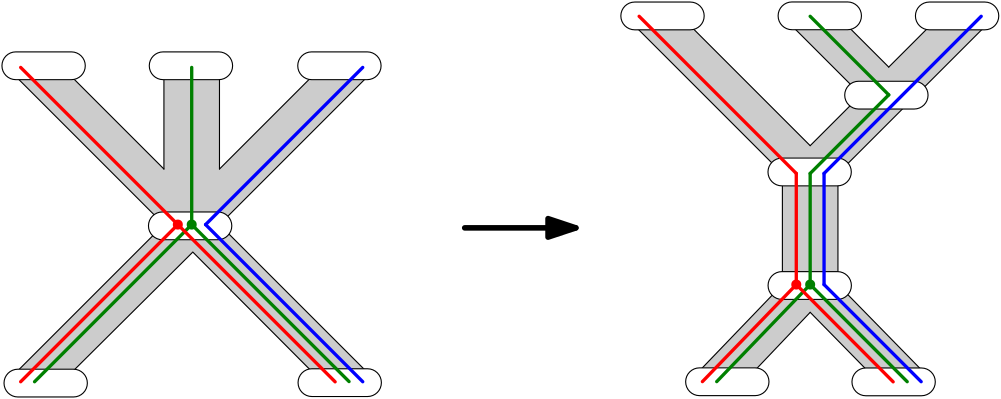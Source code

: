 <?xml version="1.0"?>
<!DOCTYPE ipe SYSTEM "ipe.dtd">
<ipe version="70005" creator="Ipe 7.1.4">
<info created="D:20131116090132" modified="D:20140430115722"/>
<preamble>\usepackage{charter}
\usepackage[charter]{mathdesign}</preamble>
<ipestyle name="nzeh-color">
<symbol name="arrow/arc(spx)">
<path stroke="sym-stroke" fill="sym-stroke" pen="sym-pen">
0 0 m
-1 0.333 l
-1 -0.333 l
h
</path>
</symbol>
<symbol name="arrow/farc(spx)">
<path stroke="sym-stroke" fill="white" pen="sym-pen">
0 0 m
-1 0.333 l
-1 -0.333 l
h
</path>
</symbol>
<symbol name="mark/circle(sx)" transformations="translations">
<path fill="sym-stroke">
0.6 0 0 0.6 0 0 e
0.4 0 0 0.4 0 0 e
</path>
</symbol>
<symbol name="mark/disk(sx)" transformations="translations">
<path fill="sym-stroke">
0.6 0 0 0.6 0 0 e
</path>
</symbol>
<symbol name="mark/fdisk(sfx)" transformations="translations">
<group>
<path fill="sym-stroke" fillrule="eofill">
0.6 0 0 0.6 0 0 e
0.4 0 0 0.4 0 0 e
</path>
<path fill="sym-fill">
0.4 0 0 0.4 0 0 e
</path>
</group>
</symbol>
<symbol name="mark/box(sx)" transformations="translations">
<path fill="sym-stroke" fillrule="eofill">
-0.6 -0.6 m
0.6 -0.6 l
0.6 0.6 l
-0.6 0.6 l
h
-0.4 -0.4 m
0.4 -0.4 l
0.4 0.4 l
-0.4 0.4 l
h
</path>
</symbol>
<symbol name="mark/square(sx)" transformations="translations">
<path fill="sym-stroke">
-0.6 -0.6 m
0.6 -0.6 l
0.6 0.6 l
-0.6 0.6 l
h
</path>
</symbol>
<symbol name="mark/fsquare(sfx)" transformations="translations">
<group>
<path fill="sym-stroke" fillrule="eofill">
-0.6 -0.6 m
0.6 -0.6 l
0.6 0.6 l
-0.6 0.6 l
h
-0.4 -0.4 m
0.4 -0.4 l
0.4 0.4 l
-0.4 0.4 l
h
</path>
<path fill="sym-fill">
-0.4 -0.4 m
0.4 -0.4 l
0.4 0.4 l
-0.4 0.4 l
h
</path>
</group>
</symbol>
<symbol name="mark/cross(sx)" transformations="translations">
<group>
<path fill="sym-stroke">
-0.43 -0.57 m
0.57 0.43 l
0.43 0.57 l
-0.57 -0.43 l
h
</path>
<path fill="sym-stroke">
-0.43 0.57 m
0.57 -0.43 l
0.43 -0.57 l
-0.57 0.43 l
h
</path>
</group>
</symbol>
<symbol name="arrow/fnormal(spx)">
<path stroke="sym-stroke" fill="white" pen="sym-pen">
0 0 m
-1 0.333 l
-1 -0.333 l
h
</path>
</symbol>
<symbol name="arrow/pointed(spx)">
<path stroke="sym-stroke" fill="sym-stroke" pen="sym-pen">
0 0 m
-1 0.333 l
-0.8 0 l
-1 -0.333 l
h
</path>
</symbol>
<symbol name="arrow/fpointed(spx)">
<path stroke="sym-stroke" fill="white" pen="sym-pen">
0 0 m
-1 0.333 l
-0.8 0 l
-1 -0.333 l
h
</path>
</symbol>
<symbol name="arrow/linear(spx)">
<path stroke="sym-stroke" pen="sym-pen">
-1 0.333 m
0 0 l
-1 -0.333 l
</path>
</symbol>
<symbol name="arrow/fdouble(spx)">
<path stroke="sym-stroke" fill="white" pen="sym-pen">
0 0 m
-1 0.333 l
-1 -0.333 l
h
-1 0 m
-2 0.333 l
-2 -0.333 l
h
</path>
</symbol>
<symbol name="arrow/double(spx)">
<path stroke="sym-stroke" fill="sym-stroke" pen="sym-pen">
0 0 m
-1 0.333 l
-1 -0.333 l
h
-1 0 m
-2 0.333 l
-2 -0.333 l
h
</path>
</symbol>
<pen name="heavier" value="0.8"/>
<pen name="fat" value="1.2"/>
<pen name="ultrafat" value="2"/>
<symbolsize name="large" value="5"/>
<symbolsize name="small" value="2"/>
<symbolsize name="tiny" value="1.1"/>
<arrowsize name="large" value="10"/>
<arrowsize name="small" value="5"/>
<arrowsize name="tiny" value="3"/>
<color name="red" value="1 0 0"/>
<color name="green" value="0 1 0"/>
<color name="blue" value="0 0 1"/>
<color name="yellow" value="1 1 0"/>
<color name="grey 10" value="0.1"/>
<color name="grey 20" value="0.2"/>
<color name="grey 30" value="0.3"/>
<color name="grey 40" value="0.4"/>
<color name="grey 50" value="0.5"/>
<color name="grey 60" value="0.6"/>
<color name="grey 70" value="0.7"/>
<color name="grey 80" value="0.8"/>
<color name="grey 90" value="0.9"/>
<color name="cyan" value="0 1 1"/>
<color name="magenta" value="1 0 1"/>
<color name="dark red" value="0.5 0 0"/>
<color name="dark green" value="0 0.5 0"/>
<color name="dark blue" value="0 0 0.5"/>
<color name="dark yellow" value="0.5 0.5 0"/>
<color name="dark cyan" value="0 0.5 0.5"/>
<color name="dark magenta" value="0.5 0 0.5"/>
<dashstyle name="dashed" value="[2 2] 0"/>
<dashstyle name="dotted" value="[1 1] 0"/>
<dashstyle name="dash dotted" value="[2 2 1 2] 0"/>
<dashstyle name="dash dot dotted" value="[2 2 1 2 1 2] 0"/>
<textsize name="large" value="\large"/>
<textsize name="Large" value="\Large"/>
<textsize name="LARGE" value="\LARGE"/>
<textsize name="huge" value="\huge"/>
<textsize name="Huge" value="\Huge"/>
<textsize name="small" value="\small"/>
<textsize name="footnote" value="\footnotesize"/>
<textsize name="tiny" value="\tiny"/>
<textstyle name="center" begin="\begin{center}" end="\end{center}"/>
<textstyle name="itemize" begin="\begin{itemize}" end="\end{itemize}"/>
<textstyle name="item" begin="\begin{itemize}\item{}" end="\end{itemize}"/>
<gridsize name="4 pts" value="4"/>
<gridsize name="8 pts (~3 mm)" value="8"/>
<gridsize name="16 pts (~6 mm)" value="16"/>
<gridsize name="32 pts (~12 mm)" value="32"/>
<gridsize name="2 pts" value="2"/>
<gridsize name="6 pts (~2 mm)" value="6"/>
<gridsize name="12 pts (~4.5 mm)" value="12"/>
<gridsize name="24 pts (~9 mm)" value="24"/>
<anglesize name="90 deg" value="90"/>
<anglesize name="60 deg" value="60"/>
<anglesize name="45 deg" value="45"/>
<anglesize name="30 deg" value="30"/>
<anglesize name="22.5 deg" value="22.5"/>
<opacity name="0.1" value="0.1"/>
<opacity name="0.2" value="0.2"/>
<opacity name="0.3" value="0.3"/>
<opacity name="0.4" value="0.4"/>
<opacity name="0.5" value="0.5"/>
<opacity name="0.6" value="0.6"/>
<opacity name="0.7" value="0.7"/>
<opacity name="0.8" value="0.8"/>
<opacity name="0.9" value="0.9"/>
<tiling name="horiz" angle="0" step="1.2" width="0.4"/>
<tiling name="vert" angle="90" step="1.2" width="0.4"/>
<tiling name="up flat" angle="30" step="1.2" width="0.4"/>
<tiling name="up medium" angle="45" step="1.2" width="0.4"/>
<tiling name="up steep" angle="60" step="1.2" width="0.4"/>
<tiling name="down flat" angle="-30" step="1.2" width="0.4"/>
<tiling name="down medium" angle="-45" step="1.2" width="0.4"/>
<tiling name="down steep" angle="-60" step="1.2" width="0.4"/>
</ipestyle>
<page>
<layer name="alpha"/>
<view layers="alpha" active="alpha"/>
<path layer="alpha" matrix="1 0 0 1 -93.989 114.643" stroke="black" pen="ultrafat" cap="1" arrow="normal/large">
270.666 620.973 m
310.666 620.973 l
</path>
<path fill="grey 80">
11.824 793.368 m
31.824 793.368 l
68.393 756.799 l
68.393 793.368 l
88.393 793.368 l
88.393 756.799 l
124.962 793.368 l
144.961 793.369 l
88.393 736.799 l
144.962 680.231 l
124.962 680.231 l
78.7219 726.779 l
31.824 680.231 l
11.824 680.231 l
68.393 736.799 l
h
</path>
<path stroke="black" cap="1">
31.824 680.231 m
78.6322 726.754 l
</path>
<path matrix="1 0 0 1 -91 112" stroke="black" cap="1">
102.824 568.231 m
159.393 624.799 l
</path>
<path matrix="1 0 0 1 -96 112" stroke="black" cap="1">
240.962 568.231 m
184.393 624.799 l
</path>
<path matrix="1 0 0 1 -91 112" stroke="black" cap="1">
179.393 644.799 m
179.393 681.368 l
</path>
<path matrix="1 0 0 1 -91 112" stroke="black" cap="1">
179.393 644.799 m
215.962 681.368 l
</path>
<path matrix="1 0 0 1 -91 112" stroke="black" cap="1">
159.393 644.799 m
159.393 681.368 l
</path>
<path matrix="1 0 0 1 -91 112" stroke="black" cap="1">
159.393 644.799 m
122.824 681.368 l
</path>
<path matrix="2 0 0 2 -280.393 -512.799" stroke="black" cap="1">
184.393 624.799 m
212.677 653.084 l
</path>
<path matrix="2 0 0 2 -250.393 -512.799" stroke="black" cap="1">
159.393 624.799 m
131.109 653.084 l
</path>
<path matrix="1 0 0 1 37.2268 0.269329" fill="grey 80">
197.246 811.51 m
217.246 811.51 l
263.815 764.941 l
282.099 783.226 l
253.815 811.51 l
273.814 811.51 l
292.099 793.225 l
310.383 811.51 l
330.383 811.51 l
273.815 754.941 l
273.815 714.941 l
308 680 l
288 680 l
263.819 704.946 l
240 680 l
220 680 l
253.815 714.941 l
253.815 754.941 l
h
</path>
<path matrix="1 0 0 1 -154.773 96.2693" stroke="black" cap="1">
455.815 668.941 m
474.099 687.225 l
</path>
<path matrix="1 0 0 1 -154.773 96.2693" stroke="black" cap="1">
455.815 668.941 m
409.246 715.51 l
</path>
<path matrix="1 0 0 1 -109.32 313.99" stroke="black" cap="1">
420.362 441.22 m
476.93 497.789 l
</path>
<path matrix="1 0 0 1 -104.32 313.99" stroke="black" cap="1">
395.362 441.22 m
338.793 497.789 l
</path>
<path matrix="1 0 0 1 -94.442 96.0584" stroke="black" cap="1">
385.484 659.152 m
385.484 619.152 l
</path>
<path matrix="1 0 0 1 -99.442 96.0584" stroke="black" cap="1">
410.484 659.152 m
410.484 619.152 l
</path>
<path matrix="1 0 0 1 -154.773 96.2693" stroke="black" cap="1">
484.099 697.225 m
502.383 715.51 l
</path>
<path matrix="1 0 0 1 -154.773 96.2693" stroke="black" cap="1">
484.099 697.225 m
465.814 715.51 l
</path>
<path matrix="1 0 0 1 159.933 158.696" stroke="black" cap="1">
159.393 624.799 m
131.109 653.084 l
</path>
<path matrix="1 0 0 1 37.2268 0.269329" stroke="black" cap="1">
263.819 704.946 m
288.321 679.976 l
</path>
<path matrix="1 0 0 1 37.2268 0.269329" stroke="black" cap="1">
263.819 704.946 m
240.079 679.983 l
</path>
<path matrix="1 0 0 1 37.2268 0.269329" stroke="black" cap="1">
253.815 714.941 m
220.22 679.983 l
</path>
<path matrix="1 0 0 1 37.2268 0.269329" stroke="black" cap="1">
273.815 714.941 m
308 680 l
</path>
<path stroke="black" cap="1">
125.304 680.237 m
78.769 726.931 l
</path>
<path matrix="1 0 0 1 -187.832 204.122" stroke="black" fill="white" cap="1">
222.913 584.851 m
5 0 0 5 222.913 589.851 222.913 594.851 a
202.913 594.851 l
5 0 0 5 202.913 589.851 202.913 584.851 a
h
</path>
<path matrix="1 0 0 1 -134.795 204.122" stroke="black" fill="white" cap="1">
222.913 584.851 m
5 0 0 5 222.913 589.851 222.913 594.851 a
202.913 594.851 l
5 0 0 5 202.913 589.851 202.913 584.851 a
h
</path>
<path matrix="1 0 0 1 -81.3436 204.122" stroke="black" fill="white" cap="1">
222.913 584.851 m
5 0 0 5 222.913 589.851 222.913 594.851 a
202.913 594.851 l
5 0 0 5 202.913 589.851 202.913 584.851 a
h
</path>
<path matrix="1 0 0 1 -135.084 146.496" stroke="black" fill="white" cap="1">
222.913 584.851 m
5 0 0 5 222.913 589.851 222.913 594.851 a
202.913 594.851 l
5 0 0 5 202.913 589.851 202.913 584.851 a
h
</path>
<path matrix="2 0 0 2 -260.393 -512.799" stroke="dark green" pen="fat" cap="1">
169.393 624.799 m
169.393 653.084 l
</path>
<path matrix="2 0 0 2 -255.393 -512.799" stroke="red" pen="fat" cap="1">
164.393 624.799 m
136.109 653.084 l
</path>
<path matrix="2 0 0 2 -265.393 -512.799" stroke="blue" pen="fat" cap="1">
174.393 624.799 m
202.677 653.084 l
</path>
<use matrix="1 0 0 1 -91 112" name="mark/disk(sx)" pos="164.393 624.799" size="normal" stroke="red"/>
<use matrix="1 0 0 1 -86 112" name="mark/disk(sx)" pos="164.393 624.799" size="normal" stroke="dark green"/>
<path matrix="1 0 0 1 -187.087 89.8875" stroke="black" fill="white" cap="1">
222.913 584.851 m
5 0 0 5 222.913 589.851 222.913 594.851 a
202.913 594.851 l
5 0 0 5 202.913 589.851 202.913 584.851 a
h
</path>
<path matrix="2 0 0 2 -255.393 -512.799" stroke="red" pen="fat" cap="1">
164.393 624.799 m
136.109 596.515 l
</path>
<path matrix="2 0 0 2 -260.393 -512.799" stroke="dark green" pen="fat" cap="1">
169.393 624.799 m
141.109 596.515 l
</path>
<path matrix="1 0 0 1 -81.233 90.0476" stroke="black" fill="white" cap="1">
222.913 584.851 m
5 0 0 5 222.913 589.851 222.913 594.851 a
202.913 594.851 l
5 0 0 5 202.913 589.851 202.913 584.851 a
h
</path>
<path matrix="1 0 0 1 -91 112" stroke="blue" pen="fat" cap="1">
174.393 624.799 m
230.962 568.231 l
</path>
<path stroke="dark green" pen="fat" cap="1">
78.393 736.799 m
135.035 680.29 l
</path>
<path stroke="red" pen="fat" cap="1">
73.393 736.799 m
130.022 680.201 l
</path>
<path matrix="1 0 0 1 34.9722 222.063" stroke="black" fill="white" cap="1">
222.913 584.851 m
5 0 0 5 222.913 589.851 222.913 594.851 a
202.913 594.851 l
5 0 0 5 202.913 589.851 202.913 584.851 a
h
</path>
<path matrix="1 0 0 1 91.5882 222.1" stroke="black" fill="white" cap="1">
222.913 584.851 m
5 0 0 5 222.913 589.851 222.913 594.851 a
202.913 594.851 l
5 0 0 5 202.913 589.851 202.913 584.851 a
h
</path>
<path matrix="1 0 0 1 141.023 222.063" stroke="black" fill="white" cap="1">
222.913 584.851 m
5 0 0 5 222.913 589.851 222.913 594.851 a
202.913 594.851 l
5 0 0 5 202.913 589.851 202.913 584.851 a
h
</path>
<path matrix="1 0 0 1 115.566 193.547" stroke="black" fill="white" cap="1">
222.913 584.851 m
5 0 0 5 222.913 589.851 222.913 594.851 a
202.913 594.851 l
5 0 0 5 202.913 589.851 202.913 584.851 a
h
</path>
<path matrix="1 0 0 1 -104.32 313.99" stroke="dark green" pen="fat" cap="1">
405.362 497.789 m
433.646 469.505 l
</path>
<path matrix="1 0 0 1 87.9412 165.892" stroke="black" fill="white" cap="1">
222.913 584.851 m
5 0 0 5 222.913 589.851 222.913 594.851 a
202.913 594.851 l
5 0 0 5 202.913 589.851 202.913 584.851 a
h
</path>
<path matrix="2 0 0 2 -42.7452 -494.388" stroke="blue" pen="fat" cap="1">
174.393 624.799 m
202.677 653.084 l
</path>
<path matrix="1 0 0 1 -104.32 313.99" stroke="dark green" pen="fat" cap="1">
405.362 441.22 m
433.646 469.505 l
</path>
<path matrix="2 0 0 2 -32.7442 -494.388" stroke="red" pen="fat" cap="1">
164.393 624.799 m
136.109 653.084 l
</path>
<path matrix="1 0 0 1 87.9698 125.018" stroke="black" fill="white" cap="1">
222.913 584.851 m
5 0 0 5 222.913 589.851 222.913 594.851 a
202.913 594.851 l
5 0 0 5 202.913 589.851 202.913 584.851 a
h
</path>
<path matrix="1 0 0 1 -94.442 96.0584" stroke="red" pen="fat" cap="1">
390.484 619.152 m
390.484 659.152 l
</path>
<path matrix="1 0 0 1 -94.442 96.0584" stroke="dark green" pen="fat" cap="1">
395.484 619.152 m
395.484 659.152 l
</path>
<path matrix="1 0 0 1 -94.442 96.0584" stroke="blue" pen="fat" cap="1">
400.484 619.152 m
400.484 659.152 l
</path>
<use matrix="1 0 0 1 131.649 90.4114" name="mark/disk(sx)" pos="164.393 624.799" size="normal" stroke="red"/>
<use matrix="1 0 0 1 136.649 90.4114" name="mark/disk(sx)" pos="164.393 624.799" size="normal" stroke="dark green"/>
<path matrix="1 0 0 1 58.3014 90.3709" stroke="black" fill="white" cap="1">
222.913 584.851 m
5 0 0 5 222.913 589.851 222.913 594.851 a
202.913 594.851 l
5 0 0 5 202.913 589.851 202.913 584.851 a
h
</path>
<path matrix="1 0 0 1 37.2268 0.269329" stroke="red" pen="fat" cap="1">
258.815 714.941 m
225.023 680.002 l
</path>
<path matrix="1 0 0 1 37.2268 0.269329" stroke="dark green" pen="fat" cap="1">
263.815 714.941 m
230.173 680.002 l
</path>
<path matrix="1 0 0 1 118.174 90.326" stroke="black" fill="white" cap="1">
222.913 584.851 m
5 0 0 5 222.913 589.851 222.913 594.851 a
202.913 594.851 l
5 0 0 5 202.913 589.851 202.913 584.851 a
h
</path>
<path matrix="1 0 0 1 37.2268 0.269329" stroke="red" pen="fat" cap="1">
258.815 714.941 m
293.684 679.929 l
</path>
<path matrix="1 0 0 1 37.2268 0.269329" stroke="dark green" pen="fat" cap="1">
263.815 714.941 m
298.741 679.976 l
</path>
<path matrix="1 0 0 1 37.2268 0.269329" stroke="blue" pen="fat" cap="1">
268.815 714.941 m
303.767 679.976 l
</path>
</page>
</ipe>
